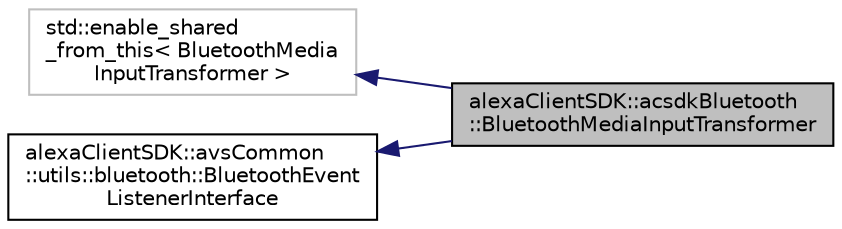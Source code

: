 digraph "alexaClientSDK::acsdkBluetooth::BluetoothMediaInputTransformer"
{
  edge [fontname="Helvetica",fontsize="10",labelfontname="Helvetica",labelfontsize="10"];
  node [fontname="Helvetica",fontsize="10",shape=record];
  rankdir="LR";
  Node3 [label="alexaClientSDK::acsdkBluetooth\l::BluetoothMediaInputTransformer",height=0.2,width=0.4,color="black", fillcolor="grey75", style="filled", fontcolor="black"];
  Node4 -> Node3 [dir="back",color="midnightblue",fontsize="10",style="solid",fontname="Helvetica"];
  Node4 [label="std::enable_shared\l_from_this\< BluetoothMedia\lInputTransformer \>",height=0.2,width=0.4,color="grey75", fillcolor="white", style="filled"];
  Node5 -> Node3 [dir="back",color="midnightblue",fontsize="10",style="solid",fontname="Helvetica"];
  Node5 [label="alexaClientSDK::avsCommon\l::utils::bluetooth::BluetoothEvent\lListenerInterface",height=0.2,width=0.4,color="black", fillcolor="white", style="filled",URL="$classalexa_client_s_d_k_1_1avs_common_1_1utils_1_1bluetooth_1_1_bluetooth_event_listener_interface.html"];
}
